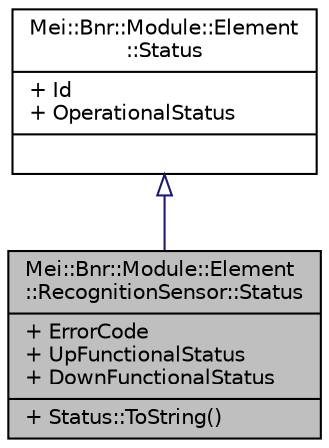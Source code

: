 digraph "Mei::Bnr::Module::Element::RecognitionSensor::Status"
{
  edge [fontname="Helvetica",fontsize="10",labelfontname="Helvetica",labelfontsize="10"];
  node [fontname="Helvetica",fontsize="10",shape=record];
  Node1 [label="{Mei::Bnr::Module::Element\l::RecognitionSensor::Status\n|+ ErrorCode\l+ UpFunctionalStatus\l+ DownFunctionalStatus\l|+ Status::ToString()\l}",height=0.2,width=0.4,color="black", fillcolor="grey75", style="filled", fontcolor="black"];
  Node2 -> Node1 [dir="back",color="midnightblue",fontsize="10",style="solid",arrowtail="onormal",fontname="Helvetica"];
  Node2 [label="{Mei::Bnr::Module::Element\l::Status\n|+ Id\l+ OperationalStatus\l|}",height=0.2,width=0.4,color="black", fillcolor="white", style="filled",URL="$a00080.html",tooltip="Element::Status "];
}
